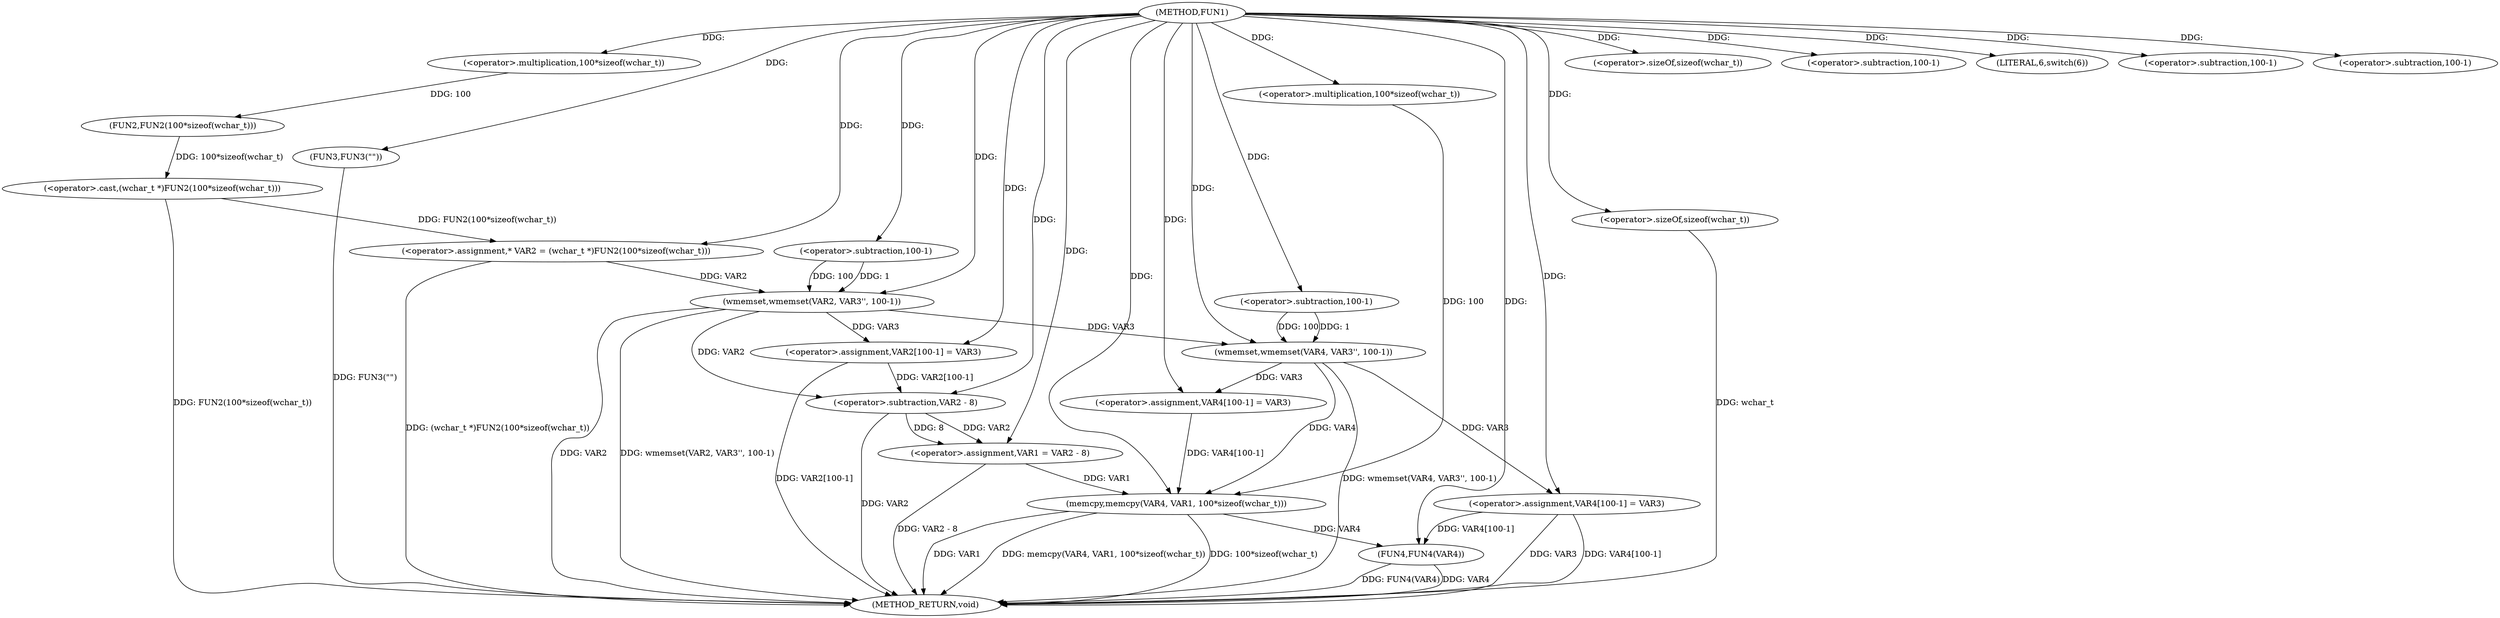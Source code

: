 digraph FUN1 {  
"1000100" [label = "(METHOD,FUN1)" ]
"1000171" [label = "(METHOD_RETURN,void)" ]
"1000104" [label = "(<operator>.assignment,* VAR2 = (wchar_t *)FUN2(100*sizeof(wchar_t)))" ]
"1000106" [label = "(<operator>.cast,(wchar_t *)FUN2(100*sizeof(wchar_t)))" ]
"1000108" [label = "(FUN2,FUN2(100*sizeof(wchar_t)))" ]
"1000109" [label = "(<operator>.multiplication,100*sizeof(wchar_t))" ]
"1000111" [label = "(<operator>.sizeOf,sizeof(wchar_t))" ]
"1000113" [label = "(wmemset,wmemset(VAR2, VAR3'', 100-1))" ]
"1000116" [label = "(<operator>.subtraction,100-1)" ]
"1000119" [label = "(<operator>.assignment,VAR2[100-1] = VAR3)" ]
"1000122" [label = "(<operator>.subtraction,100-1)" ]
"1000127" [label = "(LITERAL,6,switch(6))" ]
"1000130" [label = "(<operator>.assignment,VAR1 = VAR2 - 8)" ]
"1000132" [label = "(<operator>.subtraction,VAR2 - 8)" ]
"1000137" [label = "(FUN3,FUN3(\"\"))" ]
"1000142" [label = "(wmemset,wmemset(VAR4, VAR3'', 100-1))" ]
"1000145" [label = "(<operator>.subtraction,100-1)" ]
"1000148" [label = "(<operator>.assignment,VAR4[100-1] = VAR3)" ]
"1000151" [label = "(<operator>.subtraction,100-1)" ]
"1000155" [label = "(memcpy,memcpy(VAR4, VAR1, 100*sizeof(wchar_t)))" ]
"1000158" [label = "(<operator>.multiplication,100*sizeof(wchar_t))" ]
"1000160" [label = "(<operator>.sizeOf,sizeof(wchar_t))" ]
"1000162" [label = "(<operator>.assignment,VAR4[100-1] = VAR3)" ]
"1000165" [label = "(<operator>.subtraction,100-1)" ]
"1000169" [label = "(FUN4,FUN4(VAR4))" ]
  "1000142" -> "1000171"  [ label = "DDG: wmemset(VAR4, VAR3'', 100-1)"] 
  "1000106" -> "1000171"  [ label = "DDG: FUN2(100*sizeof(wchar_t))"] 
  "1000169" -> "1000171"  [ label = "DDG: FUN4(VAR4)"] 
  "1000155" -> "1000171"  [ label = "DDG: VAR1"] 
  "1000130" -> "1000171"  [ label = "DDG: VAR2 - 8"] 
  "1000132" -> "1000171"  [ label = "DDG: VAR2"] 
  "1000169" -> "1000171"  [ label = "DDG: VAR4"] 
  "1000160" -> "1000171"  [ label = "DDG: wchar_t"] 
  "1000162" -> "1000171"  [ label = "DDG: VAR3"] 
  "1000113" -> "1000171"  [ label = "DDG: VAR2"] 
  "1000155" -> "1000171"  [ label = "DDG: memcpy(VAR4, VAR1, 100*sizeof(wchar_t))"] 
  "1000155" -> "1000171"  [ label = "DDG: 100*sizeof(wchar_t)"] 
  "1000113" -> "1000171"  [ label = "DDG: wmemset(VAR2, VAR3'', 100-1)"] 
  "1000119" -> "1000171"  [ label = "DDG: VAR2[100-1]"] 
  "1000162" -> "1000171"  [ label = "DDG: VAR4[100-1]"] 
  "1000137" -> "1000171"  [ label = "DDG: FUN3(\"\")"] 
  "1000104" -> "1000171"  [ label = "DDG: (wchar_t *)FUN2(100*sizeof(wchar_t))"] 
  "1000106" -> "1000104"  [ label = "DDG: FUN2(100*sizeof(wchar_t))"] 
  "1000100" -> "1000104"  [ label = "DDG: "] 
  "1000108" -> "1000106"  [ label = "DDG: 100*sizeof(wchar_t)"] 
  "1000109" -> "1000108"  [ label = "DDG: 100"] 
  "1000100" -> "1000109"  [ label = "DDG: "] 
  "1000100" -> "1000111"  [ label = "DDG: "] 
  "1000104" -> "1000113"  [ label = "DDG: VAR2"] 
  "1000100" -> "1000113"  [ label = "DDG: "] 
  "1000116" -> "1000113"  [ label = "DDG: 100"] 
  "1000116" -> "1000113"  [ label = "DDG: 1"] 
  "1000100" -> "1000116"  [ label = "DDG: "] 
  "1000113" -> "1000119"  [ label = "DDG: VAR3"] 
  "1000100" -> "1000119"  [ label = "DDG: "] 
  "1000100" -> "1000122"  [ label = "DDG: "] 
  "1000100" -> "1000127"  [ label = "DDG: "] 
  "1000132" -> "1000130"  [ label = "DDG: VAR2"] 
  "1000132" -> "1000130"  [ label = "DDG: 8"] 
  "1000100" -> "1000130"  [ label = "DDG: "] 
  "1000113" -> "1000132"  [ label = "DDG: VAR2"] 
  "1000119" -> "1000132"  [ label = "DDG: VAR2[100-1]"] 
  "1000100" -> "1000132"  [ label = "DDG: "] 
  "1000100" -> "1000137"  [ label = "DDG: "] 
  "1000100" -> "1000142"  [ label = "DDG: "] 
  "1000113" -> "1000142"  [ label = "DDG: VAR3"] 
  "1000145" -> "1000142"  [ label = "DDG: 100"] 
  "1000145" -> "1000142"  [ label = "DDG: 1"] 
  "1000100" -> "1000145"  [ label = "DDG: "] 
  "1000142" -> "1000148"  [ label = "DDG: VAR3"] 
  "1000100" -> "1000148"  [ label = "DDG: "] 
  "1000100" -> "1000151"  [ label = "DDG: "] 
  "1000148" -> "1000155"  [ label = "DDG: VAR4[100-1]"] 
  "1000142" -> "1000155"  [ label = "DDG: VAR4"] 
  "1000100" -> "1000155"  [ label = "DDG: "] 
  "1000130" -> "1000155"  [ label = "DDG: VAR1"] 
  "1000158" -> "1000155"  [ label = "DDG: 100"] 
  "1000100" -> "1000158"  [ label = "DDG: "] 
  "1000100" -> "1000160"  [ label = "DDG: "] 
  "1000100" -> "1000162"  [ label = "DDG: "] 
  "1000142" -> "1000162"  [ label = "DDG: VAR3"] 
  "1000100" -> "1000165"  [ label = "DDG: "] 
  "1000155" -> "1000169"  [ label = "DDG: VAR4"] 
  "1000162" -> "1000169"  [ label = "DDG: VAR4[100-1]"] 
  "1000100" -> "1000169"  [ label = "DDG: "] 
}
